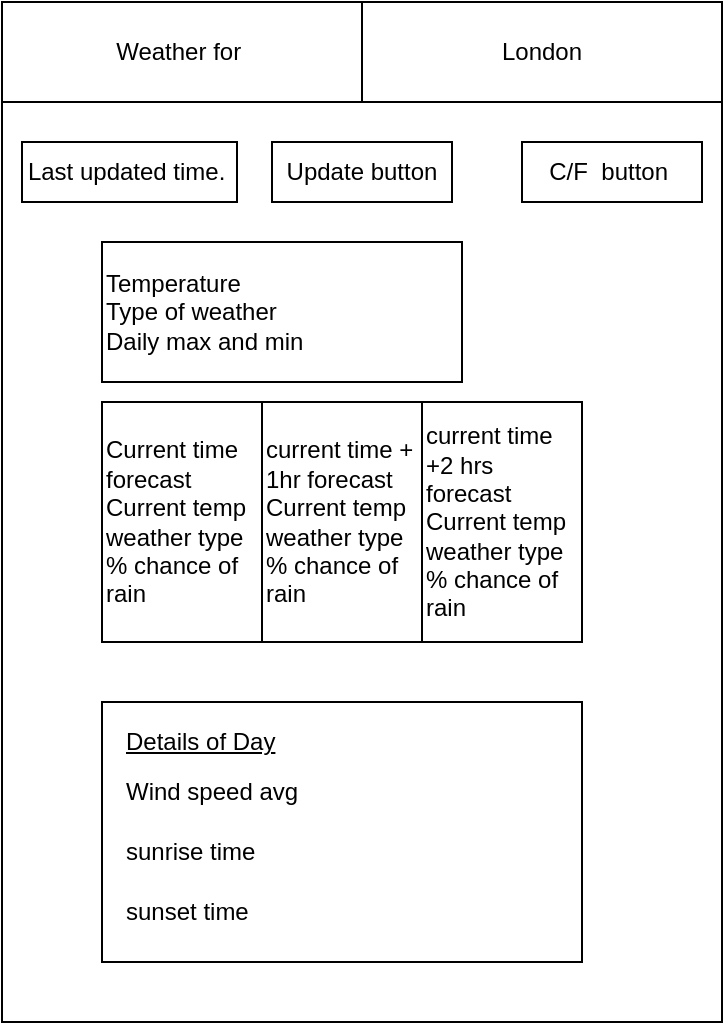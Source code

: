 <mxfile>
    <diagram name="Page-1" id="rNqPR95As345_wgbe2A0">
        <mxGraphModel dx="1216" dy="636" grid="1" gridSize="10" guides="1" tooltips="1" connect="1" arrows="1" fold="1" page="1" pageScale="1" pageWidth="850" pageHeight="1100" math="0" shadow="0">
            <root>
                <mxCell id="0"/>
                <mxCell id="1" parent="0"/>
                <mxCell id="2" value="" style="rounded=0;whiteSpace=wrap;html=1;" vertex="1" parent="1">
                    <mxGeometry x="120" y="40" width="360" height="510" as="geometry"/>
                </mxCell>
                <mxCell id="4" value="" style="rounded=0;whiteSpace=wrap;html=1;" vertex="1" parent="1">
                    <mxGeometry x="120" y="40" width="190" height="50" as="geometry"/>
                </mxCell>
                <mxCell id="3" value="Weather for&amp;nbsp;" style="text;html=1;strokeColor=none;fillColor=none;align=center;verticalAlign=middle;whiteSpace=wrap;rounded=0;" vertex="1" parent="1">
                    <mxGeometry x="125" y="45" width="170" height="40" as="geometry"/>
                </mxCell>
                <mxCell id="5" value="London" style="rounded=0;whiteSpace=wrap;html=1;" vertex="1" parent="1">
                    <mxGeometry x="300" y="40" width="180" height="50" as="geometry"/>
                </mxCell>
                <mxCell id="6" value="C/F&amp;nbsp; button&amp;nbsp;" style="rounded=0;whiteSpace=wrap;html=1;" vertex="1" parent="1">
                    <mxGeometry x="380" y="110" width="90" height="30" as="geometry"/>
                </mxCell>
                <mxCell id="8" value="Temperature&amp;nbsp;&lt;br&gt;Type of weather&amp;nbsp;&lt;br&gt;Daily max and min" style="rounded=0;whiteSpace=wrap;html=1;align=left;direction=west;" vertex="1" parent="1">
                    <mxGeometry x="170" y="160" width="180" height="70" as="geometry"/>
                </mxCell>
                <mxCell id="10" value="Current time forecast&lt;br&gt;Current temp&lt;br&gt;weather type&lt;br&gt;% chance of rain" style="rounded=0;whiteSpace=wrap;html=1;align=left;direction=west;" vertex="1" parent="1">
                    <mxGeometry x="170" y="240" width="80" height="120" as="geometry"/>
                </mxCell>
                <mxCell id="11" value="current time + 1hr forecast&lt;br&gt;Current temp&lt;br&gt;weather type&lt;br&gt;% chance of rain" style="rounded=0;whiteSpace=wrap;html=1;align=left;direction=west;" vertex="1" parent="1">
                    <mxGeometry x="250" y="240" width="80" height="120" as="geometry"/>
                </mxCell>
                <mxCell id="12" value="current time +2 hrs forecast&lt;br&gt;Current temp&lt;br&gt;weather type&lt;br&gt;% chance of rain" style="rounded=0;whiteSpace=wrap;html=1;align=left;direction=west;" vertex="1" parent="1">
                    <mxGeometry x="330" y="240" width="80" height="120" as="geometry"/>
                </mxCell>
                <mxCell id="13" value="" style="rounded=0;whiteSpace=wrap;html=1;" vertex="1" parent="1">
                    <mxGeometry x="170" y="390" width="240" height="130" as="geometry"/>
                </mxCell>
                <mxCell id="14" value="Details of Day&lt;br&gt;" style="text;html=1;strokeColor=none;fillColor=none;align=left;verticalAlign=middle;whiteSpace=wrap;rounded=0;fontStyle=4" vertex="1" parent="1">
                    <mxGeometry x="180" y="400" width="160" height="20" as="geometry"/>
                </mxCell>
                <mxCell id="15" value="sunrise time" style="text;html=1;strokeColor=none;fillColor=none;align=left;verticalAlign=middle;whiteSpace=wrap;rounded=0;" vertex="1" parent="1">
                    <mxGeometry x="180" y="450" width="145" height="30" as="geometry"/>
                </mxCell>
                <mxCell id="16" value="Wind speed avg" style="text;html=1;strokeColor=none;fillColor=none;align=left;verticalAlign=middle;whiteSpace=wrap;rounded=0;" vertex="1" parent="1">
                    <mxGeometry x="180" y="420" width="120" height="30" as="geometry"/>
                </mxCell>
                <mxCell id="17" value="sunset time" style="text;html=1;strokeColor=none;fillColor=none;align=left;verticalAlign=middle;whiteSpace=wrap;rounded=0;" vertex="1" parent="1">
                    <mxGeometry x="180" y="480" width="130" height="30" as="geometry"/>
                </mxCell>
                <mxCell id="18" value="Last updated time.&amp;nbsp;" style="rounded=0;whiteSpace=wrap;html=1;" vertex="1" parent="1">
                    <mxGeometry x="130" y="110" width="107.5" height="30" as="geometry"/>
                </mxCell>
                <mxCell id="19" value="Update button" style="rounded=0;whiteSpace=wrap;html=1;" vertex="1" parent="1">
                    <mxGeometry x="255" y="110" width="90" height="30" as="geometry"/>
                </mxCell>
            </root>
        </mxGraphModel>
    </diagram>
</mxfile>